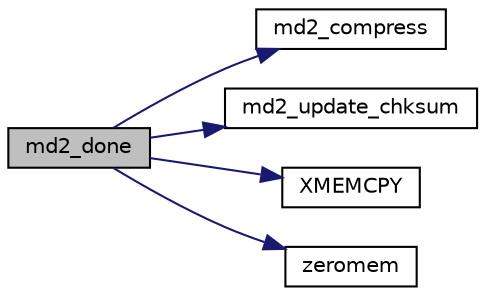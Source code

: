 digraph "md2_done"
{
 // LATEX_PDF_SIZE
  edge [fontname="Helvetica",fontsize="10",labelfontname="Helvetica",labelfontsize="10"];
  node [fontname="Helvetica",fontsize="10",shape=record];
  rankdir="LR";
  Node5 [label="md2_done",height=0.2,width=0.4,color="black", fillcolor="grey75", style="filled", fontcolor="black",tooltip="Terminate the hash to get the digest."];
  Node5 -> Node6 [color="midnightblue",fontsize="10",style="solid",fontname="Helvetica"];
  Node6 [label="md2_compress",height=0.2,width=0.4,color="black", fillcolor="white", style="filled",URL="$md2_8c.html#a5ab162d9809574a466bdc390e8b96473",tooltip=" "];
  Node5 -> Node7 [color="midnightblue",fontsize="10",style="solid",fontname="Helvetica"];
  Node7 [label="md2_update_chksum",height=0.2,width=0.4,color="black", fillcolor="white", style="filled",URL="$md2_8c.html#a215a0050a839f7f6f133c77ea4a23374",tooltip=" "];
  Node5 -> Node8 [color="midnightblue",fontsize="10",style="solid",fontname="Helvetica"];
  Node8 [label="XMEMCPY",height=0.2,width=0.4,color="black", fillcolor="white", style="filled",URL="$tomcrypt__cfg_8h.html#a7691dd48d60d5fc6daf2fa7ec4c55e12",tooltip=" "];
  Node5 -> Node9 [color="midnightblue",fontsize="10",style="solid",fontname="Helvetica"];
  Node9 [label="zeromem",height=0.2,width=0.4,color="black", fillcolor="white", style="filled",URL="$tomcrypt__misc_8h.html#a63b6e188713790263bfd3612fe8b398f",tooltip="Zero a block of memory."];
}
